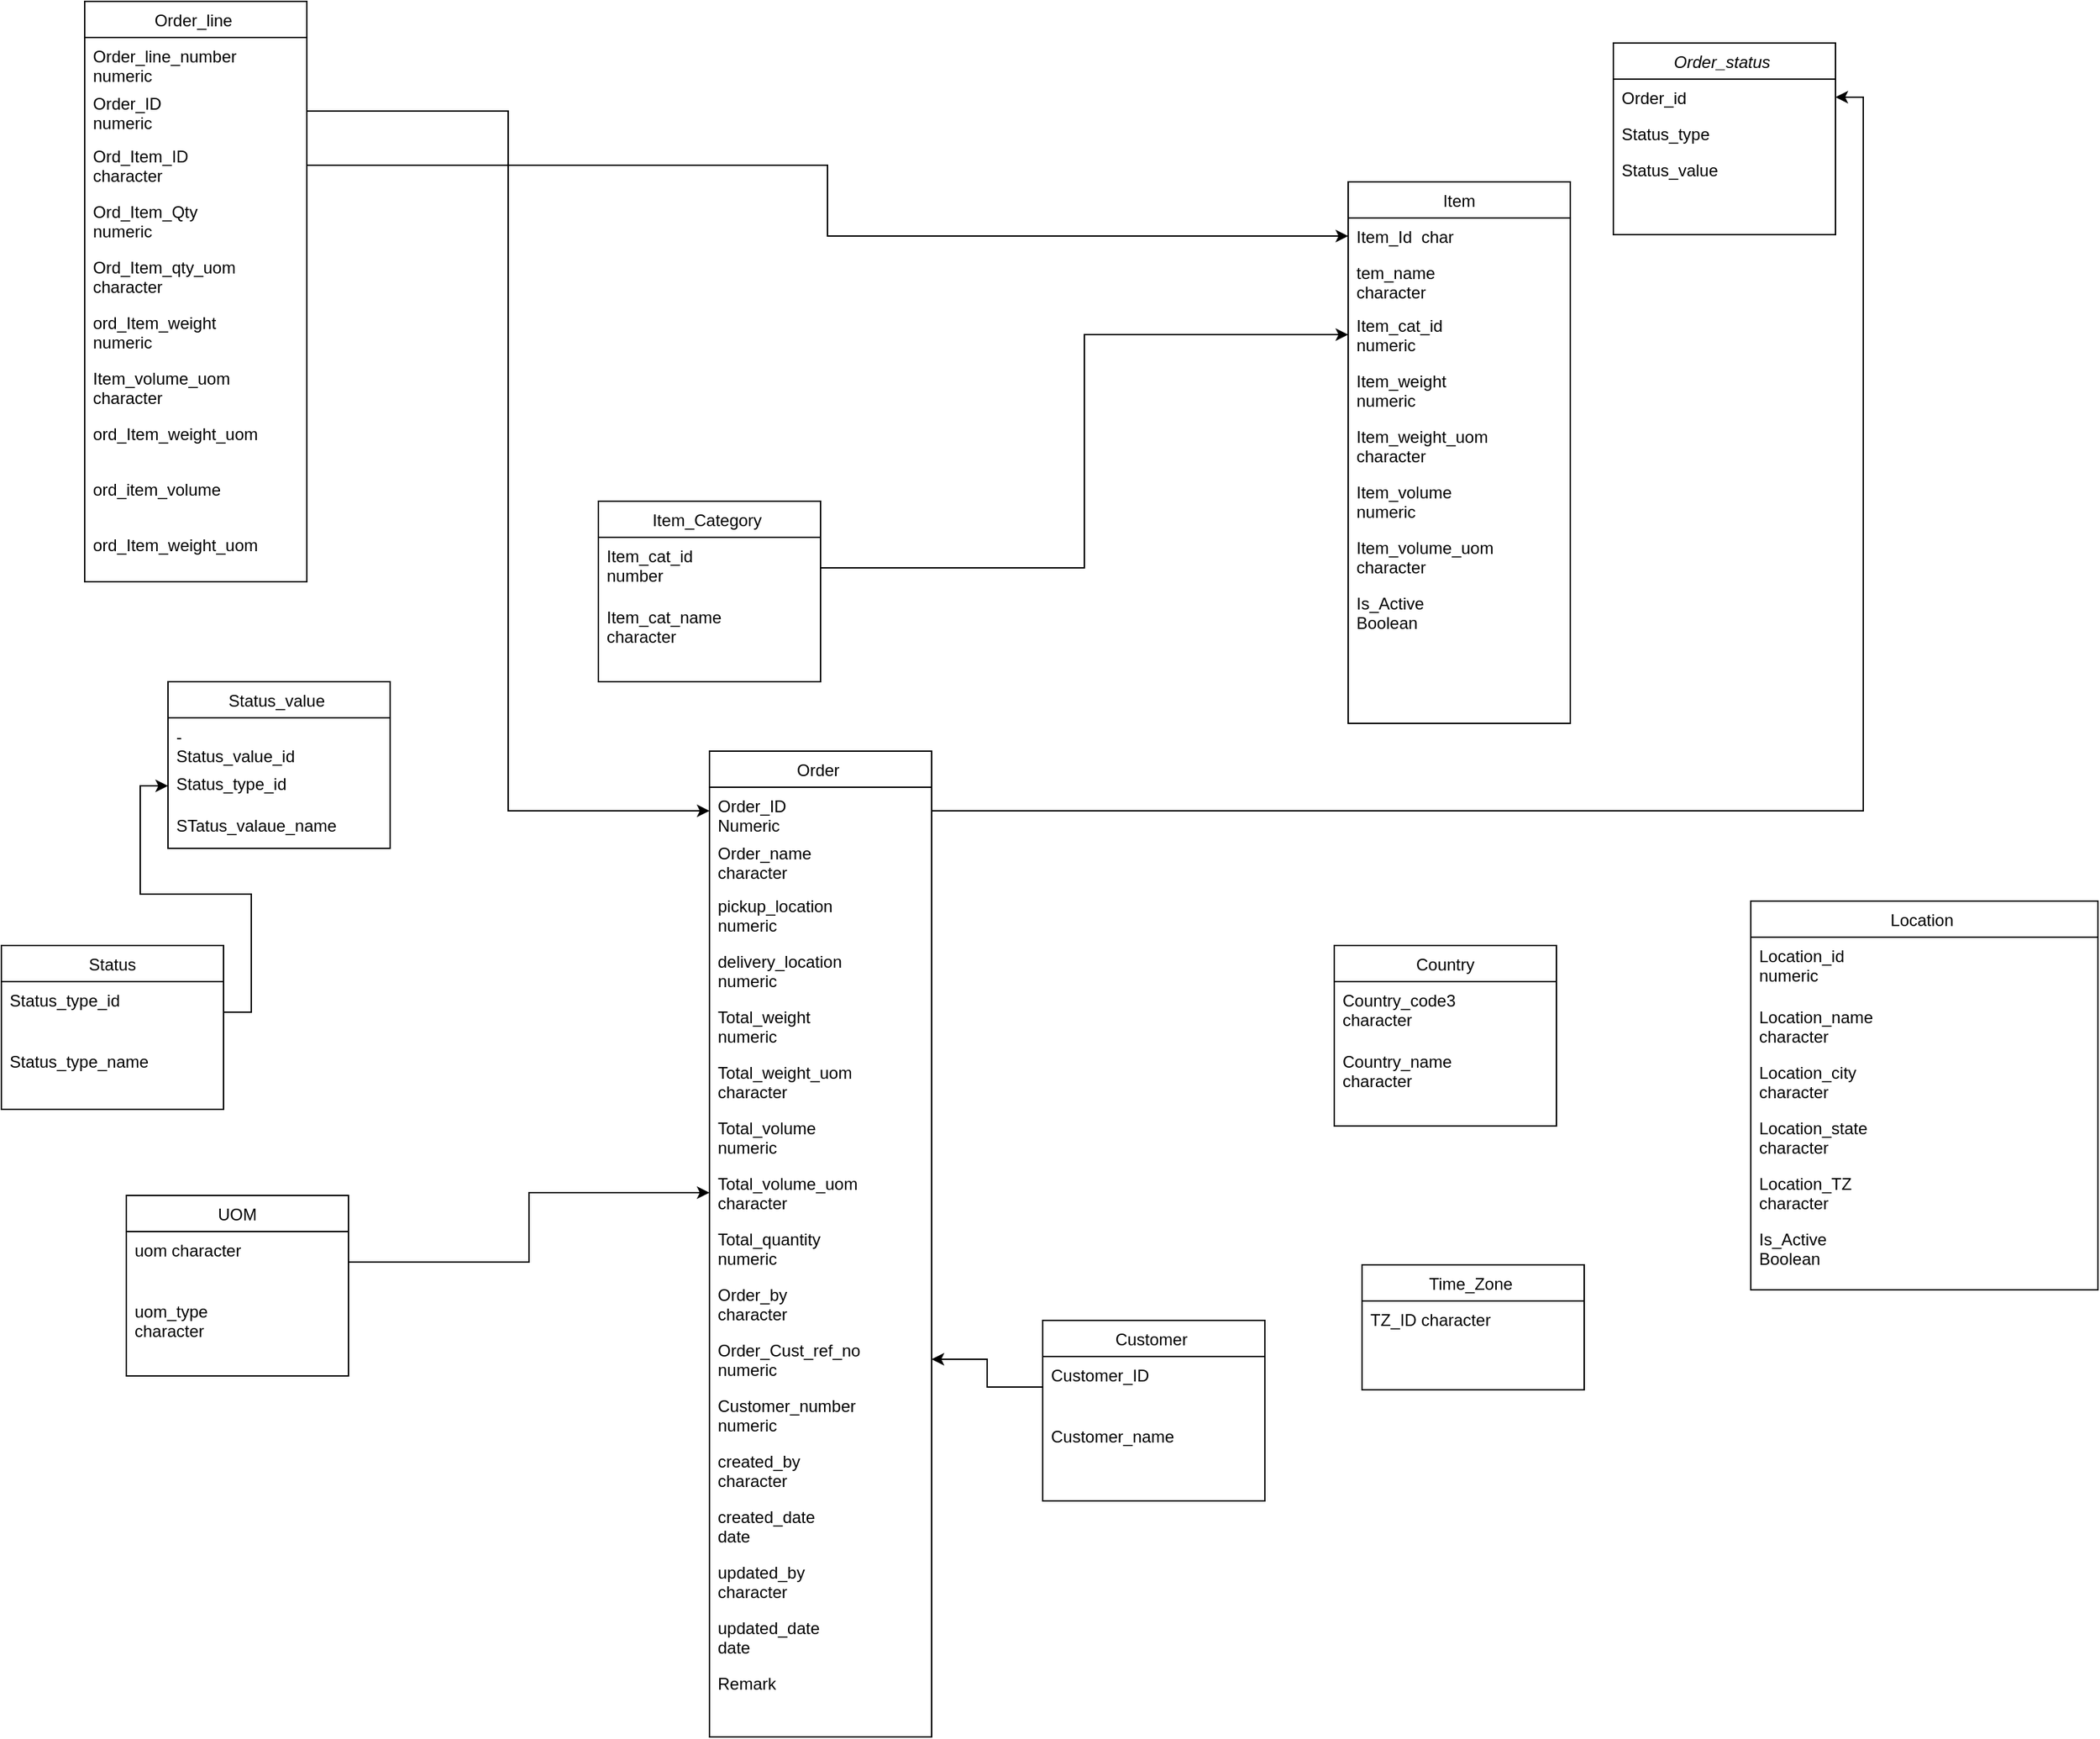 <mxfile version="20.6.0" type="github">
  <diagram id="C5RBs43oDa-KdzZeNtuy" name="Page-1">
    <mxGraphModel dx="1579" dy="1891" grid="1" gridSize="10" guides="1" tooltips="1" connect="1" arrows="1" fold="1" page="1" pageScale="1" pageWidth="827" pageHeight="1169" math="0" shadow="0">
      <root>
        <mxCell id="WIyWlLk6GJQsqaUBKTNV-0" />
        <mxCell id="WIyWlLk6GJQsqaUBKTNV-1" parent="WIyWlLk6GJQsqaUBKTNV-0" />
        <mxCell id="zkfFHV4jXpPFQw0GAbJ--0" value="Order_status " style="swimlane;fontStyle=2;align=center;verticalAlign=top;childLayout=stackLayout;horizontal=1;startSize=26;horizontalStack=0;resizeParent=1;resizeLast=0;collapsible=1;marginBottom=0;rounded=0;shadow=0;strokeWidth=1;" parent="WIyWlLk6GJQsqaUBKTNV-1" vertex="1">
          <mxGeometry x="1161" y="-670" width="160" height="138" as="geometry">
            <mxRectangle x="230" y="140" width="160" height="26" as="alternateBounds" />
          </mxGeometry>
        </mxCell>
        <mxCell id="zkfFHV4jXpPFQw0GAbJ--1" value="Order_id" style="text;align=left;verticalAlign=top;spacingLeft=4;spacingRight=4;overflow=hidden;rotatable=0;points=[[0,0.5],[1,0.5]];portConstraint=eastwest;" parent="zkfFHV4jXpPFQw0GAbJ--0" vertex="1">
          <mxGeometry y="26" width="160" height="26" as="geometry" />
        </mxCell>
        <mxCell id="zkfFHV4jXpPFQw0GAbJ--2" value="Status_type" style="text;align=left;verticalAlign=top;spacingLeft=4;spacingRight=4;overflow=hidden;rotatable=0;points=[[0,0.5],[1,0.5]];portConstraint=eastwest;rounded=0;shadow=0;html=0;" parent="zkfFHV4jXpPFQw0GAbJ--0" vertex="1">
          <mxGeometry y="52" width="160" height="26" as="geometry" />
        </mxCell>
        <mxCell id="zkfFHV4jXpPFQw0GAbJ--3" value="Status_value" style="text;align=left;verticalAlign=top;spacingLeft=4;spacingRight=4;overflow=hidden;rotatable=0;points=[[0,0.5],[1,0.5]];portConstraint=eastwest;rounded=0;shadow=0;html=0;" parent="zkfFHV4jXpPFQw0GAbJ--0" vertex="1">
          <mxGeometry y="78" width="160" height="26" as="geometry" />
        </mxCell>
        <mxCell id="zkfFHV4jXpPFQw0GAbJ--6" value="Location " style="swimlane;fontStyle=0;align=center;verticalAlign=top;childLayout=stackLayout;horizontal=1;startSize=26;horizontalStack=0;resizeParent=1;resizeLast=0;collapsible=1;marginBottom=0;rounded=0;shadow=0;strokeWidth=1;" parent="WIyWlLk6GJQsqaUBKTNV-1" vertex="1">
          <mxGeometry x="1260" y="-52" width="250" height="280" as="geometry">
            <mxRectangle x="130" y="380" width="160" height="26" as="alternateBounds" />
          </mxGeometry>
        </mxCell>
        <mxCell id="zkfFHV4jXpPFQw0GAbJ--7" value="Location_id&#xa;numeric" style="text;align=left;verticalAlign=top;spacingLeft=4;spacingRight=4;overflow=hidden;rotatable=0;points=[[0,0.5],[1,0.5]];portConstraint=eastwest;" parent="zkfFHV4jXpPFQw0GAbJ--6" vertex="1">
          <mxGeometry y="26" width="250" height="44" as="geometry" />
        </mxCell>
        <mxCell id="zkfFHV4jXpPFQw0GAbJ--8" value="Location_name&#xa;character" style="text;align=left;verticalAlign=top;spacingLeft=4;spacingRight=4;overflow=hidden;rotatable=0;points=[[0,0.5],[1,0.5]];portConstraint=eastwest;rounded=0;shadow=0;html=0;" parent="zkfFHV4jXpPFQw0GAbJ--6" vertex="1">
          <mxGeometry y="70" width="250" height="40" as="geometry" />
        </mxCell>
        <mxCell id="zkfFHV4jXpPFQw0GAbJ--11" value="Location_city&#xa;character" style="text;align=left;verticalAlign=top;spacingLeft=4;spacingRight=4;overflow=hidden;rotatable=0;points=[[0,0.5],[1,0.5]];portConstraint=eastwest;" parent="zkfFHV4jXpPFQw0GAbJ--6" vertex="1">
          <mxGeometry y="110" width="250" height="40" as="geometry" />
        </mxCell>
        <mxCell id="U1I3YsudjwC1zwM_TqGO-7" value="Location_state&#xa;character" style="text;align=left;verticalAlign=top;spacingLeft=4;spacingRight=4;overflow=hidden;rotatable=0;points=[[0,0.5],[1,0.5]];portConstraint=eastwest;" vertex="1" parent="zkfFHV4jXpPFQw0GAbJ--6">
          <mxGeometry y="150" width="250" height="40" as="geometry" />
        </mxCell>
        <mxCell id="U1I3YsudjwC1zwM_TqGO-8" value="Location_TZ&#xa;character" style="text;align=left;verticalAlign=top;spacingLeft=4;spacingRight=4;overflow=hidden;rotatable=0;points=[[0,0.5],[1,0.5]];portConstraint=eastwest;" vertex="1" parent="zkfFHV4jXpPFQw0GAbJ--6">
          <mxGeometry y="190" width="250" height="40" as="geometry" />
        </mxCell>
        <mxCell id="U1I3YsudjwC1zwM_TqGO-11" value="Is_Active&#xa;Boolean" style="text;align=left;verticalAlign=top;spacingLeft=4;spacingRight=4;overflow=hidden;rotatable=0;points=[[0,0.5],[1,0.5]];portConstraint=eastwest;" vertex="1" parent="zkfFHV4jXpPFQw0GAbJ--6">
          <mxGeometry y="230" width="250" height="40" as="geometry" />
        </mxCell>
        <mxCell id="zkfFHV4jXpPFQw0GAbJ--13" value="Item_Category " style="swimlane;fontStyle=0;align=center;verticalAlign=top;childLayout=stackLayout;horizontal=1;startSize=26;horizontalStack=0;resizeParent=1;resizeLast=0;collapsible=1;marginBottom=0;rounded=0;shadow=0;strokeWidth=1;" parent="WIyWlLk6GJQsqaUBKTNV-1" vertex="1">
          <mxGeometry x="430" y="-340" width="160" height="130" as="geometry">
            <mxRectangle x="340" y="380" width="170" height="26" as="alternateBounds" />
          </mxGeometry>
        </mxCell>
        <mxCell id="zkfFHV4jXpPFQw0GAbJ--14" value="Item_cat_id&#xa;number" style="text;align=left;verticalAlign=top;spacingLeft=4;spacingRight=4;overflow=hidden;rotatable=0;points=[[0,0.5],[1,0.5]];portConstraint=eastwest;" parent="zkfFHV4jXpPFQw0GAbJ--13" vertex="1">
          <mxGeometry y="26" width="160" height="44" as="geometry" />
        </mxCell>
        <mxCell id="U1I3YsudjwC1zwM_TqGO-3" value="Item_cat_name&#xa;character" style="text;align=left;verticalAlign=top;spacingLeft=4;spacingRight=4;overflow=hidden;rotatable=0;points=[[0,0.5],[1,0.5]];portConstraint=eastwest;" vertex="1" parent="zkfFHV4jXpPFQw0GAbJ--13">
          <mxGeometry y="70" width="160" height="48" as="geometry" />
        </mxCell>
        <mxCell id="zkfFHV4jXpPFQw0GAbJ--17" value="Item" style="swimlane;fontStyle=0;align=center;verticalAlign=top;childLayout=stackLayout;horizontal=1;startSize=26;horizontalStack=0;resizeParent=1;resizeLast=0;collapsible=1;marginBottom=0;rounded=0;shadow=0;strokeWidth=1;" parent="WIyWlLk6GJQsqaUBKTNV-1" vertex="1">
          <mxGeometry x="970" y="-570" width="160" height="390" as="geometry">
            <mxRectangle x="550" y="140" width="160" height="26" as="alternateBounds" />
          </mxGeometry>
        </mxCell>
        <mxCell id="zkfFHV4jXpPFQw0GAbJ--18" value="Item_Id  char" style="text;align=left;verticalAlign=top;spacingLeft=4;spacingRight=4;overflow=hidden;rotatable=0;points=[[0,0.5],[1,0.5]];portConstraint=eastwest;" parent="zkfFHV4jXpPFQw0GAbJ--17" vertex="1">
          <mxGeometry y="26" width="160" height="26" as="geometry" />
        </mxCell>
        <mxCell id="zkfFHV4jXpPFQw0GAbJ--19" value="tem_name&#xa;character" style="text;align=left;verticalAlign=top;spacingLeft=4;spacingRight=4;overflow=hidden;rotatable=0;points=[[0,0.5],[1,0.5]];portConstraint=eastwest;rounded=0;shadow=0;html=0;" parent="zkfFHV4jXpPFQw0GAbJ--17" vertex="1">
          <mxGeometry y="52" width="160" height="38" as="geometry" />
        </mxCell>
        <mxCell id="zkfFHV4jXpPFQw0GAbJ--20" value="Item_cat_id&#xa;numeric" style="text;align=left;verticalAlign=top;spacingLeft=4;spacingRight=4;overflow=hidden;rotatable=0;points=[[0,0.5],[1,0.5]];portConstraint=eastwest;rounded=0;shadow=0;html=0;" parent="zkfFHV4jXpPFQw0GAbJ--17" vertex="1">
          <mxGeometry y="90" width="160" height="40" as="geometry" />
        </mxCell>
        <mxCell id="zkfFHV4jXpPFQw0GAbJ--22" value="Item_weight&#xa;numeric" style="text;align=left;verticalAlign=top;spacingLeft=4;spacingRight=4;overflow=hidden;rotatable=0;points=[[0,0.5],[1,0.5]];portConstraint=eastwest;rounded=0;shadow=0;html=0;" parent="zkfFHV4jXpPFQw0GAbJ--17" vertex="1">
          <mxGeometry y="130" width="160" height="40" as="geometry" />
        </mxCell>
        <mxCell id="zkfFHV4jXpPFQw0GAbJ--25" value="Item_weight_uom&#xa;character" style="text;align=left;verticalAlign=top;spacingLeft=4;spacingRight=4;overflow=hidden;rotatable=0;points=[[0,0.5],[1,0.5]];portConstraint=eastwest;" parent="zkfFHV4jXpPFQw0GAbJ--17" vertex="1">
          <mxGeometry y="170" width="160" height="40" as="geometry" />
        </mxCell>
        <mxCell id="zkfFHV4jXpPFQw0GAbJ--21" value="Item_volume&#xa;numeric" style="text;align=left;verticalAlign=top;spacingLeft=4;spacingRight=4;overflow=hidden;rotatable=0;points=[[0,0.5],[1,0.5]];portConstraint=eastwest;rounded=0;shadow=0;html=0;" parent="zkfFHV4jXpPFQw0GAbJ--17" vertex="1">
          <mxGeometry y="210" width="160" height="40" as="geometry" />
        </mxCell>
        <mxCell id="U1I3YsudjwC1zwM_TqGO-1" value="Item_volume_uom&#xa;character" style="text;align=left;verticalAlign=top;spacingLeft=4;spacingRight=4;overflow=hidden;rotatable=0;points=[[0,0.5],[1,0.5]];portConstraint=eastwest;rounded=0;shadow=0;html=0;" vertex="1" parent="zkfFHV4jXpPFQw0GAbJ--17">
          <mxGeometry y="250" width="160" height="40" as="geometry" />
        </mxCell>
        <mxCell id="U1I3YsudjwC1zwM_TqGO-2" value="Is_Active&#xa;Boolean" style="text;align=left;verticalAlign=top;spacingLeft=4;spacingRight=4;overflow=hidden;rotatable=0;points=[[0,0.5],[1,0.5]];portConstraint=eastwest;rounded=0;shadow=0;html=0;" vertex="1" parent="zkfFHV4jXpPFQw0GAbJ--17">
          <mxGeometry y="290" width="160" height="40" as="geometry" />
        </mxCell>
        <mxCell id="U1I3YsudjwC1zwM_TqGO-4" value="UOM" style="swimlane;fontStyle=0;align=center;verticalAlign=top;childLayout=stackLayout;horizontal=1;startSize=26;horizontalStack=0;resizeParent=1;resizeLast=0;collapsible=1;marginBottom=0;rounded=0;shadow=0;strokeWidth=1;" vertex="1" parent="WIyWlLk6GJQsqaUBKTNV-1">
          <mxGeometry x="90" y="160" width="160" height="130" as="geometry">
            <mxRectangle x="340" y="380" width="170" height="26" as="alternateBounds" />
          </mxGeometry>
        </mxCell>
        <mxCell id="U1I3YsudjwC1zwM_TqGO-5" value="uom character" style="text;align=left;verticalAlign=top;spacingLeft=4;spacingRight=4;overflow=hidden;rotatable=0;points=[[0,0.5],[1,0.5]];portConstraint=eastwest;" vertex="1" parent="U1I3YsudjwC1zwM_TqGO-4">
          <mxGeometry y="26" width="160" height="44" as="geometry" />
        </mxCell>
        <mxCell id="U1I3YsudjwC1zwM_TqGO-6" value="uom_type&#xa;character" style="text;align=left;verticalAlign=top;spacingLeft=4;spacingRight=4;overflow=hidden;rotatable=0;points=[[0,0.5],[1,0.5]];portConstraint=eastwest;" vertex="1" parent="U1I3YsudjwC1zwM_TqGO-4">
          <mxGeometry y="70" width="160" height="48" as="geometry" />
        </mxCell>
        <mxCell id="U1I3YsudjwC1zwM_TqGO-12" value="Order " style="swimlane;fontStyle=0;align=center;verticalAlign=top;childLayout=stackLayout;horizontal=1;startSize=26;horizontalStack=0;resizeParent=1;resizeLast=0;collapsible=1;marginBottom=0;rounded=0;shadow=0;strokeWidth=1;" vertex="1" parent="WIyWlLk6GJQsqaUBKTNV-1">
          <mxGeometry x="510" y="-160" width="160" height="710" as="geometry">
            <mxRectangle x="550" y="140" width="160" height="26" as="alternateBounds" />
          </mxGeometry>
        </mxCell>
        <mxCell id="U1I3YsudjwC1zwM_TqGO-13" value="Order_ID&#xa;Numeric" style="text;align=left;verticalAlign=top;spacingLeft=4;spacingRight=4;overflow=hidden;rotatable=0;points=[[0,0.5],[1,0.5]];portConstraint=eastwest;" vertex="1" parent="U1I3YsudjwC1zwM_TqGO-12">
          <mxGeometry y="26" width="160" height="34" as="geometry" />
        </mxCell>
        <mxCell id="U1I3YsudjwC1zwM_TqGO-14" value="Order_name&#xa;character&#xa;&#xa;&#xa;&#xa;" style="text;align=left;verticalAlign=top;spacingLeft=4;spacingRight=4;overflow=hidden;rotatable=0;points=[[0,0.5],[1,0.5]];portConstraint=eastwest;rounded=0;shadow=0;html=0;" vertex="1" parent="U1I3YsudjwC1zwM_TqGO-12">
          <mxGeometry y="60" width="160" height="38" as="geometry" />
        </mxCell>
        <mxCell id="U1I3YsudjwC1zwM_TqGO-15" value="pickup_location&#xa;numeric" style="text;align=left;verticalAlign=top;spacingLeft=4;spacingRight=4;overflow=hidden;rotatable=0;points=[[0,0.5],[1,0.5]];portConstraint=eastwest;rounded=0;shadow=0;html=0;" vertex="1" parent="U1I3YsudjwC1zwM_TqGO-12">
          <mxGeometry y="98" width="160" height="40" as="geometry" />
        </mxCell>
        <mxCell id="U1I3YsudjwC1zwM_TqGO-16" value="delivery_location&#xa;numeric" style="text;align=left;verticalAlign=top;spacingLeft=4;spacingRight=4;overflow=hidden;rotatable=0;points=[[0,0.5],[1,0.5]];portConstraint=eastwest;rounded=0;shadow=0;html=0;" vertex="1" parent="U1I3YsudjwC1zwM_TqGO-12">
          <mxGeometry y="138" width="160" height="40" as="geometry" />
        </mxCell>
        <mxCell id="U1I3YsudjwC1zwM_TqGO-17" value="Total_weight&#xa;numeric" style="text;align=left;verticalAlign=top;spacingLeft=4;spacingRight=4;overflow=hidden;rotatable=0;points=[[0,0.5],[1,0.5]];portConstraint=eastwest;" vertex="1" parent="U1I3YsudjwC1zwM_TqGO-12">
          <mxGeometry y="178" width="160" height="40" as="geometry" />
        </mxCell>
        <mxCell id="U1I3YsudjwC1zwM_TqGO-18" value="Total_weight_uom&#xa;character" style="text;align=left;verticalAlign=top;spacingLeft=4;spacingRight=4;overflow=hidden;rotatable=0;points=[[0,0.5],[1,0.5]];portConstraint=eastwest;rounded=0;shadow=0;html=0;" vertex="1" parent="U1I3YsudjwC1zwM_TqGO-12">
          <mxGeometry y="218" width="160" height="40" as="geometry" />
        </mxCell>
        <mxCell id="U1I3YsudjwC1zwM_TqGO-19" value="Total_volume&#xa;numeric" style="text;align=left;verticalAlign=top;spacingLeft=4;spacingRight=4;overflow=hidden;rotatable=0;points=[[0,0.5],[1,0.5]];portConstraint=eastwest;rounded=0;shadow=0;html=0;" vertex="1" parent="U1I3YsudjwC1zwM_TqGO-12">
          <mxGeometry y="258" width="160" height="40" as="geometry" />
        </mxCell>
        <mxCell id="U1I3YsudjwC1zwM_TqGO-20" value="Total_volume_uom&#xa;character" style="text;align=left;verticalAlign=top;spacingLeft=4;spacingRight=4;overflow=hidden;rotatable=0;points=[[0,0.5],[1,0.5]];portConstraint=eastwest;rounded=0;shadow=0;html=0;" vertex="1" parent="U1I3YsudjwC1zwM_TqGO-12">
          <mxGeometry y="298" width="160" height="40" as="geometry" />
        </mxCell>
        <mxCell id="U1I3YsudjwC1zwM_TqGO-27" value="Total_quantity&#xa;numeric" style="text;align=left;verticalAlign=top;spacingLeft=4;spacingRight=4;overflow=hidden;rotatable=0;points=[[0,0.5],[1,0.5]];portConstraint=eastwest;rounded=0;shadow=0;html=0;" vertex="1" parent="U1I3YsudjwC1zwM_TqGO-12">
          <mxGeometry y="338" width="160" height="40" as="geometry" />
        </mxCell>
        <mxCell id="U1I3YsudjwC1zwM_TqGO-28" value="Order_by&#xa;character" style="text;align=left;verticalAlign=top;spacingLeft=4;spacingRight=4;overflow=hidden;rotatable=0;points=[[0,0.5],[1,0.5]];portConstraint=eastwest;rounded=0;shadow=0;html=0;" vertex="1" parent="U1I3YsudjwC1zwM_TqGO-12">
          <mxGeometry y="378" width="160" height="40" as="geometry" />
        </mxCell>
        <mxCell id="U1I3YsudjwC1zwM_TqGO-29" value="Order_Cust_ref_no&#xa;numeric" style="text;align=left;verticalAlign=top;spacingLeft=4;spacingRight=4;overflow=hidden;rotatable=0;points=[[0,0.5],[1,0.5]];portConstraint=eastwest;rounded=0;shadow=0;html=0;" vertex="1" parent="U1I3YsudjwC1zwM_TqGO-12">
          <mxGeometry y="418" width="160" height="40" as="geometry" />
        </mxCell>
        <mxCell id="U1I3YsudjwC1zwM_TqGO-30" value="Customer_number&#xa;numeric" style="text;align=left;verticalAlign=top;spacingLeft=4;spacingRight=4;overflow=hidden;rotatable=0;points=[[0,0.5],[1,0.5]];portConstraint=eastwest;rounded=0;shadow=0;html=0;" vertex="1" parent="U1I3YsudjwC1zwM_TqGO-12">
          <mxGeometry y="458" width="160" height="40" as="geometry" />
        </mxCell>
        <mxCell id="U1I3YsudjwC1zwM_TqGO-31" value="created_by&#xa;character" style="text;align=left;verticalAlign=top;spacingLeft=4;spacingRight=4;overflow=hidden;rotatable=0;points=[[0,0.5],[1,0.5]];portConstraint=eastwest;rounded=0;shadow=0;html=0;" vertex="1" parent="U1I3YsudjwC1zwM_TqGO-12">
          <mxGeometry y="498" width="160" height="40" as="geometry" />
        </mxCell>
        <mxCell id="U1I3YsudjwC1zwM_TqGO-32" value="created_date&#xa;date" style="text;align=left;verticalAlign=top;spacingLeft=4;spacingRight=4;overflow=hidden;rotatable=0;points=[[0,0.5],[1,0.5]];portConstraint=eastwest;rounded=0;shadow=0;html=0;" vertex="1" parent="U1I3YsudjwC1zwM_TqGO-12">
          <mxGeometry y="538" width="160" height="40" as="geometry" />
        </mxCell>
        <mxCell id="U1I3YsudjwC1zwM_TqGO-33" value="updated_by&#xa;character" style="text;align=left;verticalAlign=top;spacingLeft=4;spacingRight=4;overflow=hidden;rotatable=0;points=[[0,0.5],[1,0.5]];portConstraint=eastwest;rounded=0;shadow=0;html=0;" vertex="1" parent="U1I3YsudjwC1zwM_TqGO-12">
          <mxGeometry y="578" width="160" height="40" as="geometry" />
        </mxCell>
        <mxCell id="U1I3YsudjwC1zwM_TqGO-34" value="updated_date&#xa;date" style="text;align=left;verticalAlign=top;spacingLeft=4;spacingRight=4;overflow=hidden;rotatable=0;points=[[0,0.5],[1,0.5]];portConstraint=eastwest;rounded=0;shadow=0;html=0;" vertex="1" parent="U1I3YsudjwC1zwM_TqGO-12">
          <mxGeometry y="618" width="160" height="40" as="geometry" />
        </mxCell>
        <mxCell id="U1I3YsudjwC1zwM_TqGO-35" value="Remark&#xa;&#xa;&#xa;&#xa;" style="text;align=left;verticalAlign=top;spacingLeft=4;spacingRight=4;overflow=hidden;rotatable=0;points=[[0,0.5],[1,0.5]];portConstraint=eastwest;rounded=0;shadow=0;html=0;" vertex="1" parent="U1I3YsudjwC1zwM_TqGO-12">
          <mxGeometry y="658" width="160" height="40" as="geometry" />
        </mxCell>
        <mxCell id="U1I3YsudjwC1zwM_TqGO-21" value="Country" style="swimlane;fontStyle=0;align=center;verticalAlign=top;childLayout=stackLayout;horizontal=1;startSize=26;horizontalStack=0;resizeParent=1;resizeLast=0;collapsible=1;marginBottom=0;rounded=0;shadow=0;strokeWidth=1;" vertex="1" parent="WIyWlLk6GJQsqaUBKTNV-1">
          <mxGeometry x="960" y="-20" width="160" height="130" as="geometry">
            <mxRectangle x="340" y="380" width="170" height="26" as="alternateBounds" />
          </mxGeometry>
        </mxCell>
        <mxCell id="U1I3YsudjwC1zwM_TqGO-22" value="Country_code3&#xa;character&#xa;&#xa;&#xa;&#xa;" style="text;align=left;verticalAlign=top;spacingLeft=4;spacingRight=4;overflow=hidden;rotatable=0;points=[[0,0.5],[1,0.5]];portConstraint=eastwest;" vertex="1" parent="U1I3YsudjwC1zwM_TqGO-21">
          <mxGeometry y="26" width="160" height="44" as="geometry" />
        </mxCell>
        <mxCell id="U1I3YsudjwC1zwM_TqGO-23" value="Country_name&#xa;character" style="text;align=left;verticalAlign=top;spacingLeft=4;spacingRight=4;overflow=hidden;rotatable=0;points=[[0,0.5],[1,0.5]];portConstraint=eastwest;" vertex="1" parent="U1I3YsudjwC1zwM_TqGO-21">
          <mxGeometry y="70" width="160" height="48" as="geometry" />
        </mxCell>
        <mxCell id="U1I3YsudjwC1zwM_TqGO-24" value="Time_Zone " style="swimlane;fontStyle=0;align=center;verticalAlign=top;childLayout=stackLayout;horizontal=1;startSize=26;horizontalStack=0;resizeParent=1;resizeLast=0;collapsible=1;marginBottom=0;rounded=0;shadow=0;strokeWidth=1;" vertex="1" parent="WIyWlLk6GJQsqaUBKTNV-1">
          <mxGeometry x="980" y="210" width="160" height="90" as="geometry">
            <mxRectangle x="340" y="380" width="170" height="26" as="alternateBounds" />
          </mxGeometry>
        </mxCell>
        <mxCell id="U1I3YsudjwC1zwM_TqGO-25" value="TZ_ID character" style="text;align=left;verticalAlign=top;spacingLeft=4;spacingRight=4;overflow=hidden;rotatable=0;points=[[0,0.5],[1,0.5]];portConstraint=eastwest;" vertex="1" parent="U1I3YsudjwC1zwM_TqGO-24">
          <mxGeometry y="26" width="160" height="44" as="geometry" />
        </mxCell>
        <mxCell id="U1I3YsudjwC1zwM_TqGO-36" value="Order_line " style="swimlane;fontStyle=0;align=center;verticalAlign=top;childLayout=stackLayout;horizontal=1;startSize=26;horizontalStack=0;resizeParent=1;resizeLast=0;collapsible=1;marginBottom=0;rounded=0;shadow=0;strokeWidth=1;" vertex="1" parent="WIyWlLk6GJQsqaUBKTNV-1">
          <mxGeometry x="60" y="-700" width="160" height="418" as="geometry">
            <mxRectangle x="550" y="140" width="160" height="26" as="alternateBounds" />
          </mxGeometry>
        </mxCell>
        <mxCell id="U1I3YsudjwC1zwM_TqGO-37" value="Order_line_number&#xa;numeric" style="text;align=left;verticalAlign=top;spacingLeft=4;spacingRight=4;overflow=hidden;rotatable=0;points=[[0,0.5],[1,0.5]];portConstraint=eastwest;" vertex="1" parent="U1I3YsudjwC1zwM_TqGO-36">
          <mxGeometry y="26" width="160" height="34" as="geometry" />
        </mxCell>
        <mxCell id="U1I3YsudjwC1zwM_TqGO-38" value="Order_ID&#xa;numeric" style="text;align=left;verticalAlign=top;spacingLeft=4;spacingRight=4;overflow=hidden;rotatable=0;points=[[0,0.5],[1,0.5]];portConstraint=eastwest;rounded=0;shadow=0;html=0;" vertex="1" parent="U1I3YsudjwC1zwM_TqGO-36">
          <mxGeometry y="60" width="160" height="38" as="geometry" />
        </mxCell>
        <mxCell id="U1I3YsudjwC1zwM_TqGO-39" value="Ord_Item_ID&#xa;character" style="text;align=left;verticalAlign=top;spacingLeft=4;spacingRight=4;overflow=hidden;rotatable=0;points=[[0,0.5],[1,0.5]];portConstraint=eastwest;rounded=0;shadow=0;html=0;" vertex="1" parent="U1I3YsudjwC1zwM_TqGO-36">
          <mxGeometry y="98" width="160" height="40" as="geometry" />
        </mxCell>
        <mxCell id="U1I3YsudjwC1zwM_TqGO-40" value="Ord_Item_Qty&#xa;numeric" style="text;align=left;verticalAlign=top;spacingLeft=4;spacingRight=4;overflow=hidden;rotatable=0;points=[[0,0.5],[1,0.5]];portConstraint=eastwest;rounded=0;shadow=0;html=0;" vertex="1" parent="U1I3YsudjwC1zwM_TqGO-36">
          <mxGeometry y="138" width="160" height="40" as="geometry" />
        </mxCell>
        <mxCell id="U1I3YsudjwC1zwM_TqGO-41" value="Ord_Item_qty_uom&#xa;character" style="text;align=left;verticalAlign=top;spacingLeft=4;spacingRight=4;overflow=hidden;rotatable=0;points=[[0,0.5],[1,0.5]];portConstraint=eastwest;" vertex="1" parent="U1I3YsudjwC1zwM_TqGO-36">
          <mxGeometry y="178" width="160" height="40" as="geometry" />
        </mxCell>
        <mxCell id="U1I3YsudjwC1zwM_TqGO-42" value="ord_Item_weight&#xa;numeric" style="text;align=left;verticalAlign=top;spacingLeft=4;spacingRight=4;overflow=hidden;rotatable=0;points=[[0,0.5],[1,0.5]];portConstraint=eastwest;rounded=0;shadow=0;html=0;" vertex="1" parent="U1I3YsudjwC1zwM_TqGO-36">
          <mxGeometry y="218" width="160" height="40" as="geometry" />
        </mxCell>
        <mxCell id="U1I3YsudjwC1zwM_TqGO-43" value="Item_volume_uom&#xa;character" style="text;align=left;verticalAlign=top;spacingLeft=4;spacingRight=4;overflow=hidden;rotatable=0;points=[[0,0.5],[1,0.5]];portConstraint=eastwest;rounded=0;shadow=0;html=0;" vertex="1" parent="U1I3YsudjwC1zwM_TqGO-36">
          <mxGeometry y="258" width="160" height="40" as="geometry" />
        </mxCell>
        <mxCell id="U1I3YsudjwC1zwM_TqGO-44" value="ord_Item_weight_uom" style="text;align=left;verticalAlign=top;spacingLeft=4;spacingRight=4;overflow=hidden;rotatable=0;points=[[0,0.5],[1,0.5]];portConstraint=eastwest;rounded=0;shadow=0;html=0;" vertex="1" parent="U1I3YsudjwC1zwM_TqGO-36">
          <mxGeometry y="298" width="160" height="40" as="geometry" />
        </mxCell>
        <mxCell id="U1I3YsudjwC1zwM_TqGO-47" value="ord_item_volume" style="text;align=left;verticalAlign=top;spacingLeft=4;spacingRight=4;overflow=hidden;rotatable=0;points=[[0,0.5],[1,0.5]];portConstraint=eastwest;rounded=0;shadow=0;html=0;" vertex="1" parent="U1I3YsudjwC1zwM_TqGO-36">
          <mxGeometry y="338" width="160" height="40" as="geometry" />
        </mxCell>
        <mxCell id="U1I3YsudjwC1zwM_TqGO-48" value="ord_Item_weight_uom" style="text;align=left;verticalAlign=top;spacingLeft=4;spacingRight=4;overflow=hidden;rotatable=0;points=[[0,0.5],[1,0.5]];portConstraint=eastwest;rounded=0;shadow=0;html=0;" vertex="1" parent="U1I3YsudjwC1zwM_TqGO-36">
          <mxGeometry y="378" width="160" height="40" as="geometry" />
        </mxCell>
        <mxCell id="U1I3YsudjwC1zwM_TqGO-49" value="Customer " style="swimlane;fontStyle=0;align=center;verticalAlign=top;childLayout=stackLayout;horizontal=1;startSize=26;horizontalStack=0;resizeParent=1;resizeLast=0;collapsible=1;marginBottom=0;rounded=0;shadow=0;strokeWidth=1;" vertex="1" parent="WIyWlLk6GJQsqaUBKTNV-1">
          <mxGeometry x="750" y="250" width="160" height="130" as="geometry">
            <mxRectangle x="340" y="380" width="170" height="26" as="alternateBounds" />
          </mxGeometry>
        </mxCell>
        <mxCell id="U1I3YsudjwC1zwM_TqGO-50" value="Customer_ID" style="text;align=left;verticalAlign=top;spacingLeft=4;spacingRight=4;overflow=hidden;rotatable=0;points=[[0,0.5],[1,0.5]];portConstraint=eastwest;" vertex="1" parent="U1I3YsudjwC1zwM_TqGO-49">
          <mxGeometry y="26" width="160" height="44" as="geometry" />
        </mxCell>
        <mxCell id="U1I3YsudjwC1zwM_TqGO-51" value="Customer_name" style="text;align=left;verticalAlign=top;spacingLeft=4;spacingRight=4;overflow=hidden;rotatable=0;points=[[0,0.5],[1,0.5]];portConstraint=eastwest;" vertex="1" parent="U1I3YsudjwC1zwM_TqGO-49">
          <mxGeometry y="70" width="160" height="48" as="geometry" />
        </mxCell>
        <mxCell id="U1I3YsudjwC1zwM_TqGO-52" value="Status_value " style="swimlane;fontStyle=0;align=center;verticalAlign=top;childLayout=stackLayout;horizontal=1;startSize=26;horizontalStack=0;resizeParent=1;resizeLast=0;collapsible=1;marginBottom=0;rounded=0;shadow=0;strokeWidth=1;" vertex="1" parent="WIyWlLk6GJQsqaUBKTNV-1">
          <mxGeometry x="120" y="-210" width="160" height="120" as="geometry">
            <mxRectangle x="340" y="380" width="170" height="26" as="alternateBounds" />
          </mxGeometry>
        </mxCell>
        <mxCell id="U1I3YsudjwC1zwM_TqGO-53" value="-&#xa;Status_value_id" style="text;align=left;verticalAlign=top;spacingLeft=4;spacingRight=4;overflow=hidden;rotatable=0;points=[[0,0.5],[1,0.5]];portConstraint=eastwest;" vertex="1" parent="U1I3YsudjwC1zwM_TqGO-52">
          <mxGeometry y="26" width="160" height="34" as="geometry" />
        </mxCell>
        <mxCell id="U1I3YsudjwC1zwM_TqGO-54" value="Status_type_id" style="text;align=left;verticalAlign=top;spacingLeft=4;spacingRight=4;overflow=hidden;rotatable=0;points=[[0,0.5],[1,0.5]];portConstraint=eastwest;" vertex="1" parent="U1I3YsudjwC1zwM_TqGO-52">
          <mxGeometry y="60" width="160" height="30" as="geometry" />
        </mxCell>
        <mxCell id="U1I3YsudjwC1zwM_TqGO-58" value="STatus_valaue_name" style="text;align=left;verticalAlign=top;spacingLeft=4;spacingRight=4;overflow=hidden;rotatable=0;points=[[0,0.5],[1,0.5]];portConstraint=eastwest;" vertex="1" parent="U1I3YsudjwC1zwM_TqGO-52">
          <mxGeometry y="90" width="160" height="30" as="geometry" />
        </mxCell>
        <mxCell id="U1I3YsudjwC1zwM_TqGO-55" value="Status" style="swimlane;fontStyle=0;align=center;verticalAlign=top;childLayout=stackLayout;horizontal=1;startSize=26;horizontalStack=0;resizeParent=1;resizeLast=0;collapsible=1;marginBottom=0;rounded=0;shadow=0;strokeWidth=1;" vertex="1" parent="WIyWlLk6GJQsqaUBKTNV-1">
          <mxGeometry y="-20" width="160" height="118" as="geometry">
            <mxRectangle x="340" y="380" width="170" height="26" as="alternateBounds" />
          </mxGeometry>
        </mxCell>
        <mxCell id="U1I3YsudjwC1zwM_TqGO-56" value="Status_type_id&#xa;&#xa;&#xa;&#xa;" style="text;align=left;verticalAlign=top;spacingLeft=4;spacingRight=4;overflow=hidden;rotatable=0;points=[[0,0.5],[1,0.5]];portConstraint=eastwest;" vertex="1" parent="U1I3YsudjwC1zwM_TqGO-55">
          <mxGeometry y="26" width="160" height="44" as="geometry" />
        </mxCell>
        <mxCell id="U1I3YsudjwC1zwM_TqGO-57" value="Status_type_name&#xa;&#xa;" style="text;align=left;verticalAlign=top;spacingLeft=4;spacingRight=4;overflow=hidden;rotatable=0;points=[[0,0.5],[1,0.5]];portConstraint=eastwest;" vertex="1" parent="U1I3YsudjwC1zwM_TqGO-55">
          <mxGeometry y="70" width="160" height="48" as="geometry" />
        </mxCell>
        <mxCell id="U1I3YsudjwC1zwM_TqGO-59" style="edgeStyle=orthogonalEdgeStyle;rounded=0;orthogonalLoop=1;jettySize=auto;html=1;exitX=1;exitY=0.5;exitDx=0;exitDy=0;entryX=0;entryY=0.5;entryDx=0;entryDy=0;" edge="1" parent="WIyWlLk6GJQsqaUBKTNV-1" source="U1I3YsudjwC1zwM_TqGO-56" target="U1I3YsudjwC1zwM_TqGO-54">
          <mxGeometry relative="1" as="geometry" />
        </mxCell>
        <mxCell id="U1I3YsudjwC1zwM_TqGO-60" style="edgeStyle=orthogonalEdgeStyle;rounded=0;orthogonalLoop=1;jettySize=auto;html=1;exitX=1;exitY=0.5;exitDx=0;exitDy=0;" edge="1" parent="WIyWlLk6GJQsqaUBKTNV-1" source="U1I3YsudjwC1zwM_TqGO-38" target="U1I3YsudjwC1zwM_TqGO-13">
          <mxGeometry relative="1" as="geometry" />
        </mxCell>
        <mxCell id="U1I3YsudjwC1zwM_TqGO-61" style="edgeStyle=orthogonalEdgeStyle;rounded=0;orthogonalLoop=1;jettySize=auto;html=1;exitX=1;exitY=0.5;exitDx=0;exitDy=0;" edge="1" parent="WIyWlLk6GJQsqaUBKTNV-1" source="U1I3YsudjwC1zwM_TqGO-39" target="zkfFHV4jXpPFQw0GAbJ--18">
          <mxGeometry relative="1" as="geometry" />
        </mxCell>
        <mxCell id="U1I3YsudjwC1zwM_TqGO-62" style="edgeStyle=orthogonalEdgeStyle;rounded=0;orthogonalLoop=1;jettySize=auto;html=1;entryX=1;entryY=0.5;entryDx=0;entryDy=0;" edge="1" parent="WIyWlLk6GJQsqaUBKTNV-1" source="U1I3YsudjwC1zwM_TqGO-13" target="zkfFHV4jXpPFQw0GAbJ--1">
          <mxGeometry relative="1" as="geometry" />
        </mxCell>
        <mxCell id="U1I3YsudjwC1zwM_TqGO-64" style="edgeStyle=orthogonalEdgeStyle;rounded=0;orthogonalLoop=1;jettySize=auto;html=1;exitX=1;exitY=0.5;exitDx=0;exitDy=0;" edge="1" parent="WIyWlLk6GJQsqaUBKTNV-1" source="zkfFHV4jXpPFQw0GAbJ--14" target="zkfFHV4jXpPFQw0GAbJ--20">
          <mxGeometry relative="1" as="geometry" />
        </mxCell>
        <mxCell id="U1I3YsudjwC1zwM_TqGO-65" style="edgeStyle=orthogonalEdgeStyle;rounded=0;orthogonalLoop=1;jettySize=auto;html=1;exitX=1;exitY=0.5;exitDx=0;exitDy=0;" edge="1" parent="WIyWlLk6GJQsqaUBKTNV-1" source="U1I3YsudjwC1zwM_TqGO-5" target="U1I3YsudjwC1zwM_TqGO-20">
          <mxGeometry relative="1" as="geometry" />
        </mxCell>
        <mxCell id="U1I3YsudjwC1zwM_TqGO-66" style="edgeStyle=orthogonalEdgeStyle;rounded=0;orthogonalLoop=1;jettySize=auto;html=1;exitX=0;exitY=0.5;exitDx=0;exitDy=0;" edge="1" parent="WIyWlLk6GJQsqaUBKTNV-1" source="U1I3YsudjwC1zwM_TqGO-50" target="U1I3YsudjwC1zwM_TqGO-29">
          <mxGeometry relative="1" as="geometry" />
        </mxCell>
      </root>
    </mxGraphModel>
  </diagram>
</mxfile>
